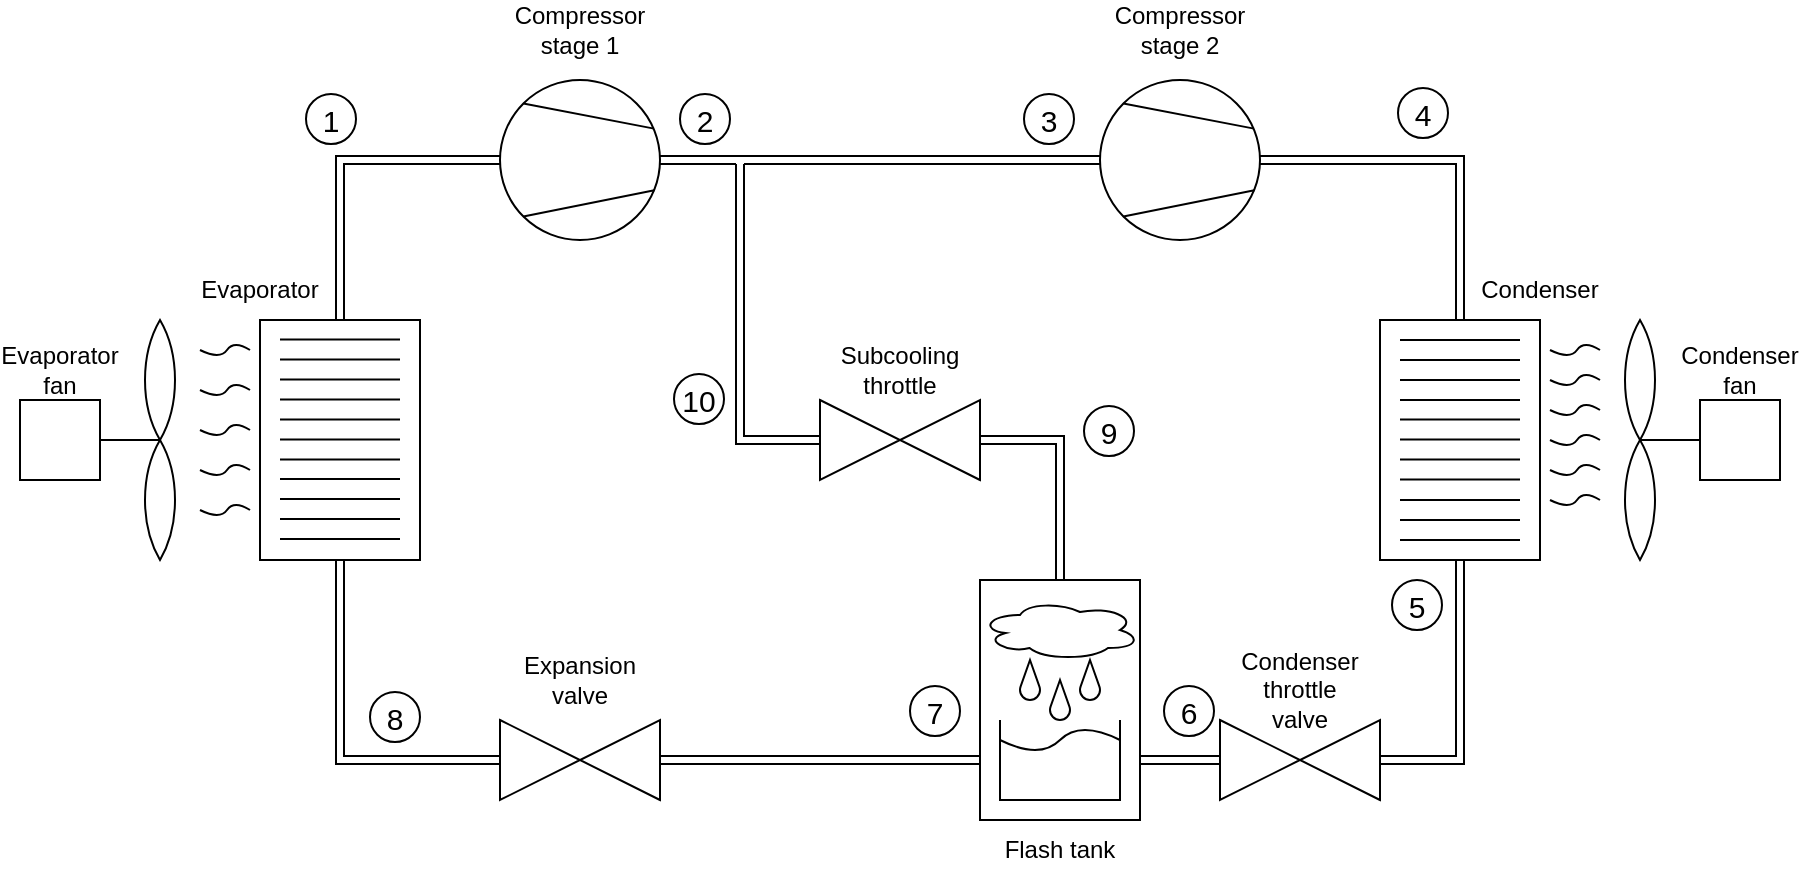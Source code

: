 <mxfile version="16.6.6" type="github">
  <diagram id="86LWPGzjrzok_drfQPmZ" name="Page-1">
    <mxGraphModel dx="946" dy="515" grid="0" gridSize="10" guides="1" tooltips="1" connect="1" arrows="1" fold="1" page="1" pageScale="1" pageWidth="930" pageHeight="459" math="0" shadow="0">
      <root>
        <mxCell id="0" />
        <mxCell id="1" parent="0" />
        <mxCell id="T0VQDDk7Vr0k8I6lb6Ah-1" value="" style="group" parent="1" vertex="1" connectable="0">
          <mxGeometry x="13" y="14" width="900" height="440" as="geometry" />
        </mxCell>
        <mxCell id="ViR2Tt4yyh8v6bLRr8B0-2" value="" style="ellipse;whiteSpace=wrap;html=1;aspect=fixed;" parent="T0VQDDk7Vr0k8I6lb6Ah-1" vertex="1">
          <mxGeometry x="250" y="40" width="80" height="80" as="geometry" />
        </mxCell>
        <mxCell id="ViR2Tt4yyh8v6bLRr8B0-4" value="" style="rounded=0;whiteSpace=wrap;html=1;" parent="T0VQDDk7Vr0k8I6lb6Ah-1" vertex="1">
          <mxGeometry x="690" y="160" width="80" height="120" as="geometry" />
        </mxCell>
        <mxCell id="ViR2Tt4yyh8v6bLRr8B0-5" value="" style="rounded=0;whiteSpace=wrap;html=1;" parent="T0VQDDk7Vr0k8I6lb6Ah-1" vertex="1">
          <mxGeometry x="130" y="160" width="80" height="120" as="geometry" />
        </mxCell>
        <mxCell id="ViR2Tt4yyh8v6bLRr8B0-6" value="" style="triangle;whiteSpace=wrap;html=1;rotation=-180;" parent="T0VQDDk7Vr0k8I6lb6Ah-1" vertex="1">
          <mxGeometry x="290" y="360" width="40" height="40" as="geometry" />
        </mxCell>
        <mxCell id="ViR2Tt4yyh8v6bLRr8B0-7" value="" style="triangle;whiteSpace=wrap;html=1;" parent="T0VQDDk7Vr0k8I6lb6Ah-1" vertex="1">
          <mxGeometry x="250" y="360" width="40" height="40" as="geometry" />
        </mxCell>
        <mxCell id="ViR2Tt4yyh8v6bLRr8B0-8" value="" style="triangle;whiteSpace=wrap;html=1;rotation=-180;" parent="T0VQDDk7Vr0k8I6lb6Ah-1" vertex="1">
          <mxGeometry x="650" y="360" width="40" height="40" as="geometry" />
        </mxCell>
        <mxCell id="ViR2Tt4yyh8v6bLRr8B0-9" value="" style="triangle;whiteSpace=wrap;html=1;" parent="T0VQDDk7Vr0k8I6lb6Ah-1" vertex="1">
          <mxGeometry x="610" y="360" width="40" height="40" as="geometry" />
        </mxCell>
        <mxCell id="ViR2Tt4yyh8v6bLRr8B0-11" value="" style="rounded=0;whiteSpace=wrap;html=1;" parent="T0VQDDk7Vr0k8I6lb6Ah-1" vertex="1">
          <mxGeometry x="490" y="290" width="80" height="120" as="geometry" />
        </mxCell>
        <mxCell id="ViR2Tt4yyh8v6bLRr8B0-12" value="" style="triangle;whiteSpace=wrap;html=1;rotation=-180;" parent="T0VQDDk7Vr0k8I6lb6Ah-1" vertex="1">
          <mxGeometry x="450" y="200" width="40" height="40" as="geometry" />
        </mxCell>
        <mxCell id="ViR2Tt4yyh8v6bLRr8B0-13" value="" style="triangle;whiteSpace=wrap;html=1;" parent="T0VQDDk7Vr0k8I6lb6Ah-1" vertex="1">
          <mxGeometry x="410" y="200" width="40" height="40" as="geometry" />
        </mxCell>
        <mxCell id="ViR2Tt4yyh8v6bLRr8B0-15" value="" style="whiteSpace=wrap;html=1;shape=mxgraph.basic.pointed_oval" parent="T0VQDDk7Vr0k8I6lb6Ah-1" vertex="1">
          <mxGeometry x="810" y="160" width="20" height="60" as="geometry" />
        </mxCell>
        <mxCell id="ViR2Tt4yyh8v6bLRr8B0-16" value="" style="whiteSpace=wrap;html=1;shape=mxgraph.basic.pointed_oval" parent="T0VQDDk7Vr0k8I6lb6Ah-1" vertex="1">
          <mxGeometry x="810" y="220" width="20" height="60" as="geometry" />
        </mxCell>
        <mxCell id="ViR2Tt4yyh8v6bLRr8B0-18" value="" style="endArrow=none;html=1;rounded=0;entryX=0.5;entryY=0;entryDx=0;entryDy=0;entryPerimeter=0;" parent="T0VQDDk7Vr0k8I6lb6Ah-1" target="ViR2Tt4yyh8v6bLRr8B0-16" edge="1">
          <mxGeometry width="50" height="50" relative="1" as="geometry">
            <mxPoint x="850" y="220" as="sourcePoint" />
            <mxPoint x="820" y="230" as="targetPoint" />
          </mxGeometry>
        </mxCell>
        <mxCell id="ViR2Tt4yyh8v6bLRr8B0-19" value="" style="rounded=0;whiteSpace=wrap;html=1;" parent="T0VQDDk7Vr0k8I6lb6Ah-1" vertex="1">
          <mxGeometry x="850" y="200" width="40" height="40" as="geometry" />
        </mxCell>
        <mxCell id="ViR2Tt4yyh8v6bLRr8B0-20" value="" style="whiteSpace=wrap;html=1;shape=mxgraph.basic.pointed_oval" parent="T0VQDDk7Vr0k8I6lb6Ah-1" vertex="1">
          <mxGeometry x="70" y="160" width="20" height="60" as="geometry" />
        </mxCell>
        <mxCell id="ViR2Tt4yyh8v6bLRr8B0-21" value="" style="whiteSpace=wrap;html=1;shape=mxgraph.basic.pointed_oval" parent="T0VQDDk7Vr0k8I6lb6Ah-1" vertex="1">
          <mxGeometry x="70" y="220" width="20" height="60" as="geometry" />
        </mxCell>
        <mxCell id="ViR2Tt4yyh8v6bLRr8B0-22" value="" style="endArrow=none;html=1;rounded=0;entryX=0.5;entryY=0;entryDx=0;entryDy=0;entryPerimeter=0;exitX=1;exitY=0.5;exitDx=0;exitDy=0;" parent="T0VQDDk7Vr0k8I6lb6Ah-1" source="ViR2Tt4yyh8v6bLRr8B0-23" target="ViR2Tt4yyh8v6bLRr8B0-21" edge="1">
          <mxGeometry width="50" height="50" relative="1" as="geometry">
            <mxPoint x="50" y="220" as="sourcePoint" />
            <mxPoint x="20" y="230" as="targetPoint" />
          </mxGeometry>
        </mxCell>
        <mxCell id="ViR2Tt4yyh8v6bLRr8B0-23" value="" style="rounded=0;whiteSpace=wrap;html=1;" parent="T0VQDDk7Vr0k8I6lb6Ah-1" vertex="1">
          <mxGeometry x="10" y="200" width="40" height="40" as="geometry" />
        </mxCell>
        <mxCell id="ViR2Tt4yyh8v6bLRr8B0-24" value="" style="endArrow=none;html=1;rounded=0;exitX=1;exitY=0.5;exitDx=0;exitDy=0;shape=link;" parent="T0VQDDk7Vr0k8I6lb6Ah-1" source="ViR2Tt4yyh8v6bLRr8B0-2" edge="1">
          <mxGeometry width="50" height="50" relative="1" as="geometry">
            <mxPoint x="380" y="290" as="sourcePoint" />
            <mxPoint x="368" y="80" as="targetPoint" />
          </mxGeometry>
        </mxCell>
        <mxCell id="ViR2Tt4yyh8v6bLRr8B0-25" value="" style="endArrow=none;html=1;rounded=0;entryX=0;entryY=0.5;entryDx=0;entryDy=0;shape=link;" parent="T0VQDDk7Vr0k8I6lb6Ah-1" target="ViR2Tt4yyh8v6bLRr8B0-13" edge="1">
          <mxGeometry width="50" height="50" relative="1" as="geometry">
            <mxPoint x="370" y="82" as="sourcePoint" />
            <mxPoint x="560" y="90.0" as="targetPoint" />
            <Array as="points">
              <mxPoint x="370" y="220" />
            </Array>
          </mxGeometry>
        </mxCell>
        <mxCell id="ViR2Tt4yyh8v6bLRr8B0-26" value="" style="endArrow=none;html=1;rounded=0;entryX=0;entryY=0.5;entryDx=0;entryDy=0;exitX=0.5;exitY=0;exitDx=0;exitDy=0;shape=link;" parent="T0VQDDk7Vr0k8I6lb6Ah-1" source="ViR2Tt4yyh8v6bLRr8B0-11" target="ViR2Tt4yyh8v6bLRr8B0-12" edge="1">
          <mxGeometry width="50" height="50" relative="1" as="geometry">
            <mxPoint x="390" y="270" as="sourcePoint" />
            <mxPoint x="440" y="220" as="targetPoint" />
            <Array as="points">
              <mxPoint x="530" y="220" />
            </Array>
          </mxGeometry>
        </mxCell>
        <mxCell id="ViR2Tt4yyh8v6bLRr8B0-27" value="" style="endArrow=none;html=1;rounded=0;entryX=1;entryY=0.5;entryDx=0;entryDy=0;exitX=0.5;exitY=0;exitDx=0;exitDy=0;shape=link;" parent="T0VQDDk7Vr0k8I6lb6Ah-1" source="ViR2Tt4yyh8v6bLRr8B0-4" edge="1">
          <mxGeometry width="50" height="50" relative="1" as="geometry">
            <mxPoint x="540" y="330" as="sourcePoint" />
            <mxPoint x="630" y="80" as="targetPoint" />
            <Array as="points">
              <mxPoint x="730" y="80" />
            </Array>
          </mxGeometry>
        </mxCell>
        <mxCell id="ViR2Tt4yyh8v6bLRr8B0-28" value="" style="endArrow=none;html=1;rounded=0;entryX=0.5;entryY=1;entryDx=0;entryDy=0;exitX=0;exitY=0.5;exitDx=0;exitDy=0;shape=link;" parent="T0VQDDk7Vr0k8I6lb6Ah-1" source="ViR2Tt4yyh8v6bLRr8B0-8" target="ViR2Tt4yyh8v6bLRr8B0-4" edge="1">
          <mxGeometry width="50" height="50" relative="1" as="geometry">
            <mxPoint x="740" y="170" as="sourcePoint" />
            <mxPoint x="640" y="90" as="targetPoint" />
            <Array as="points">
              <mxPoint x="730" y="380" />
            </Array>
          </mxGeometry>
        </mxCell>
        <mxCell id="ViR2Tt4yyh8v6bLRr8B0-30" value="" style="endArrow=none;html=1;rounded=0;exitX=1;exitY=0.75;exitDx=0;exitDy=0;entryX=0;entryY=0.5;entryDx=0;entryDy=0;shape=link;" parent="T0VQDDk7Vr0k8I6lb6Ah-1" source="ViR2Tt4yyh8v6bLRr8B0-11" target="ViR2Tt4yyh8v6bLRr8B0-9" edge="1">
          <mxGeometry width="50" height="50" relative="1" as="geometry">
            <mxPoint x="340" y="90" as="sourcePoint" />
            <mxPoint x="560" y="90" as="targetPoint" />
          </mxGeometry>
        </mxCell>
        <mxCell id="ViR2Tt4yyh8v6bLRr8B0-31" value="" style="endArrow=none;html=1;rounded=0;exitX=0;exitY=0.5;exitDx=0;exitDy=0;entryX=0;entryY=0.75;entryDx=0;entryDy=0;shape=link;" parent="T0VQDDk7Vr0k8I6lb6Ah-1" source="ViR2Tt4yyh8v6bLRr8B0-6" target="ViR2Tt4yyh8v6bLRr8B0-11" edge="1">
          <mxGeometry width="50" height="50" relative="1" as="geometry">
            <mxPoint x="580" y="390" as="sourcePoint" />
            <mxPoint x="620" y="390" as="targetPoint" />
          </mxGeometry>
        </mxCell>
        <mxCell id="ViR2Tt4yyh8v6bLRr8B0-32" value="" style="endArrow=none;html=1;rounded=0;exitX=0.5;exitY=1;exitDx=0;exitDy=0;entryX=0;entryY=0.5;entryDx=0;entryDy=0;shape=link;" parent="T0VQDDk7Vr0k8I6lb6Ah-1" source="ViR2Tt4yyh8v6bLRr8B0-5" target="ViR2Tt4yyh8v6bLRr8B0-7" edge="1">
          <mxGeometry width="50" height="50" relative="1" as="geometry">
            <mxPoint x="340" y="390" as="sourcePoint" />
            <mxPoint x="500" y="390" as="targetPoint" />
            <Array as="points">
              <mxPoint x="170" y="380" />
            </Array>
          </mxGeometry>
        </mxCell>
        <mxCell id="ViR2Tt4yyh8v6bLRr8B0-33" value="" style="endArrow=none;html=1;rounded=0;entryX=0.5;entryY=0;entryDx=0;entryDy=0;exitX=0;exitY=0.5;exitDx=0;exitDy=0;shape=link;" parent="T0VQDDk7Vr0k8I6lb6Ah-1" source="ViR2Tt4yyh8v6bLRr8B0-2" target="ViR2Tt4yyh8v6bLRr8B0-5" edge="1">
          <mxGeometry width="50" height="50" relative="1" as="geometry">
            <mxPoint x="190" y="50" as="sourcePoint" />
            <mxPoint x="260" y="390" as="targetPoint" />
            <Array as="points">
              <mxPoint x="170" y="80" />
            </Array>
          </mxGeometry>
        </mxCell>
        <mxCell id="ViR2Tt4yyh8v6bLRr8B0-34" value="" style="endArrow=none;html=1;rounded=0;entryX=0.963;entryY=0.304;entryDx=0;entryDy=0;entryPerimeter=0;exitX=0;exitY=0;exitDx=0;exitDy=0;" parent="T0VQDDk7Vr0k8I6lb6Ah-1" source="ViR2Tt4yyh8v6bLRr8B0-2" target="ViR2Tt4yyh8v6bLRr8B0-2" edge="1">
          <mxGeometry width="50" height="50" relative="1" as="geometry">
            <mxPoint x="380" y="280" as="sourcePoint" />
            <mxPoint x="430" y="230" as="targetPoint" />
          </mxGeometry>
        </mxCell>
        <mxCell id="ViR2Tt4yyh8v6bLRr8B0-35" value="" style="endArrow=none;html=1;rounded=0;entryX=0.965;entryY=0.689;entryDx=0;entryDy=0;exitX=0;exitY=1;exitDx=0;exitDy=0;entryPerimeter=0;" parent="T0VQDDk7Vr0k8I6lb6Ah-1" source="ViR2Tt4yyh8v6bLRr8B0-2" target="ViR2Tt4yyh8v6bLRr8B0-2" edge="1">
          <mxGeometry width="50" height="50" relative="1" as="geometry">
            <mxPoint x="360" y="40" as="sourcePoint" />
            <mxPoint x="332.64" y="68.24" as="targetPoint" />
          </mxGeometry>
        </mxCell>
        <mxCell id="ViR2Tt4yyh8v6bLRr8B0-47" value="" style="ellipse;whiteSpace=wrap;html=1;aspect=fixed;" parent="T0VQDDk7Vr0k8I6lb6Ah-1" vertex="1">
          <mxGeometry x="550" y="40" width="80" height="80" as="geometry" />
        </mxCell>
        <mxCell id="ViR2Tt4yyh8v6bLRr8B0-48" value="" style="endArrow=none;html=1;rounded=0;entryX=0.963;entryY=0.304;entryDx=0;entryDy=0;entryPerimeter=0;exitX=0;exitY=0;exitDx=0;exitDy=0;" parent="T0VQDDk7Vr0k8I6lb6Ah-1" source="ViR2Tt4yyh8v6bLRr8B0-47" target="ViR2Tt4yyh8v6bLRr8B0-47" edge="1">
          <mxGeometry width="50" height="50" relative="1" as="geometry">
            <mxPoint x="680" y="280" as="sourcePoint" />
            <mxPoint x="730" y="230" as="targetPoint" />
          </mxGeometry>
        </mxCell>
        <mxCell id="ViR2Tt4yyh8v6bLRr8B0-49" value="" style="endArrow=none;html=1;rounded=0;entryX=0.965;entryY=0.689;entryDx=0;entryDy=0;exitX=0;exitY=1;exitDx=0;exitDy=0;entryPerimeter=0;" parent="T0VQDDk7Vr0k8I6lb6Ah-1" source="ViR2Tt4yyh8v6bLRr8B0-47" target="ViR2Tt4yyh8v6bLRr8B0-47" edge="1">
          <mxGeometry width="50" height="50" relative="1" as="geometry">
            <mxPoint x="660" y="40" as="sourcePoint" />
            <mxPoint x="632.64" y="68.24" as="targetPoint" />
          </mxGeometry>
        </mxCell>
        <mxCell id="ViR2Tt4yyh8v6bLRr8B0-55" value="" style="endArrow=none;html=1;rounded=0;" parent="T0VQDDk7Vr0k8I6lb6Ah-1" edge="1">
          <mxGeometry width="50" height="50" relative="1" as="geometry">
            <mxPoint x="200" y="199.77" as="sourcePoint" />
            <mxPoint x="140" y="199.77" as="targetPoint" />
          </mxGeometry>
        </mxCell>
        <mxCell id="ViR2Tt4yyh8v6bLRr8B0-56" value="" style="endArrow=none;html=1;rounded=0;" parent="T0VQDDk7Vr0k8I6lb6Ah-1" edge="1">
          <mxGeometry width="50" height="50" relative="1" as="geometry">
            <mxPoint x="200" y="209.77" as="sourcePoint" />
            <mxPoint x="140" y="209.77" as="targetPoint" />
          </mxGeometry>
        </mxCell>
        <mxCell id="ViR2Tt4yyh8v6bLRr8B0-57" value="" style="endArrow=none;html=1;rounded=0;" parent="T0VQDDk7Vr0k8I6lb6Ah-1" edge="1">
          <mxGeometry width="50" height="50" relative="1" as="geometry">
            <mxPoint x="200" y="219.77" as="sourcePoint" />
            <mxPoint x="140" y="219.77" as="targetPoint" />
          </mxGeometry>
        </mxCell>
        <mxCell id="ViR2Tt4yyh8v6bLRr8B0-58" value="" style="endArrow=none;html=1;rounded=0;" parent="T0VQDDk7Vr0k8I6lb6Ah-1" edge="1">
          <mxGeometry width="50" height="50" relative="1" as="geometry">
            <mxPoint x="200" y="229.77" as="sourcePoint" />
            <mxPoint x="140" y="229.77" as="targetPoint" />
          </mxGeometry>
        </mxCell>
        <mxCell id="ViR2Tt4yyh8v6bLRr8B0-59" value="" style="endArrow=none;html=1;rounded=0;" parent="T0VQDDk7Vr0k8I6lb6Ah-1" edge="1">
          <mxGeometry width="50" height="50" relative="1" as="geometry">
            <mxPoint x="200" y="239.46" as="sourcePoint" />
            <mxPoint x="140" y="239.46" as="targetPoint" />
          </mxGeometry>
        </mxCell>
        <mxCell id="ViR2Tt4yyh8v6bLRr8B0-60" value="" style="endArrow=none;html=1;rounded=0;" parent="T0VQDDk7Vr0k8I6lb6Ah-1" edge="1">
          <mxGeometry width="50" height="50" relative="1" as="geometry">
            <mxPoint x="200" y="249.46" as="sourcePoint" />
            <mxPoint x="140" y="249.46" as="targetPoint" />
          </mxGeometry>
        </mxCell>
        <mxCell id="ViR2Tt4yyh8v6bLRr8B0-61" value="" style="endArrow=none;html=1;rounded=0;" parent="T0VQDDk7Vr0k8I6lb6Ah-1" edge="1">
          <mxGeometry width="50" height="50" relative="1" as="geometry">
            <mxPoint x="200" y="259.46" as="sourcePoint" />
            <mxPoint x="140" y="259.46" as="targetPoint" />
          </mxGeometry>
        </mxCell>
        <mxCell id="ViR2Tt4yyh8v6bLRr8B0-62" value="" style="endArrow=none;html=1;rounded=0;" parent="T0VQDDk7Vr0k8I6lb6Ah-1" edge="1">
          <mxGeometry width="50" height="50" relative="1" as="geometry">
            <mxPoint x="200" y="269.46" as="sourcePoint" />
            <mxPoint x="140" y="269.46" as="targetPoint" />
          </mxGeometry>
        </mxCell>
        <mxCell id="ViR2Tt4yyh8v6bLRr8B0-63" value="" style="endArrow=none;html=1;rounded=0;" parent="T0VQDDk7Vr0k8I6lb6Ah-1" edge="1">
          <mxGeometry width="50" height="50" relative="1" as="geometry">
            <mxPoint x="760" y="170" as="sourcePoint" />
            <mxPoint x="700" y="170" as="targetPoint" />
          </mxGeometry>
        </mxCell>
        <mxCell id="ViR2Tt4yyh8v6bLRr8B0-64" value="" style="endArrow=none;html=1;rounded=0;" parent="T0VQDDk7Vr0k8I6lb6Ah-1" edge="1">
          <mxGeometry width="50" height="50" relative="1" as="geometry">
            <mxPoint x="760" y="180" as="sourcePoint" />
            <mxPoint x="700" y="180" as="targetPoint" />
          </mxGeometry>
        </mxCell>
        <mxCell id="ViR2Tt4yyh8v6bLRr8B0-65" value="" style="endArrow=none;html=1;rounded=0;" parent="T0VQDDk7Vr0k8I6lb6Ah-1" edge="1">
          <mxGeometry width="50" height="50" relative="1" as="geometry">
            <mxPoint x="760" y="190" as="sourcePoint" />
            <mxPoint x="700" y="190" as="targetPoint" />
          </mxGeometry>
        </mxCell>
        <mxCell id="ViR2Tt4yyh8v6bLRr8B0-66" value="" style="endArrow=none;html=1;rounded=0;" parent="T0VQDDk7Vr0k8I6lb6Ah-1" edge="1">
          <mxGeometry width="50" height="50" relative="1" as="geometry">
            <mxPoint x="760" y="200" as="sourcePoint" />
            <mxPoint x="700" y="200" as="targetPoint" />
          </mxGeometry>
        </mxCell>
        <mxCell id="ViR2Tt4yyh8v6bLRr8B0-67" value="" style="endArrow=none;html=1;rounded=0;" parent="T0VQDDk7Vr0k8I6lb6Ah-1" edge="1">
          <mxGeometry width="50" height="50" relative="1" as="geometry">
            <mxPoint x="760" y="209.69" as="sourcePoint" />
            <mxPoint x="700" y="209.69" as="targetPoint" />
          </mxGeometry>
        </mxCell>
        <mxCell id="ViR2Tt4yyh8v6bLRr8B0-68" value="" style="endArrow=none;html=1;rounded=0;" parent="T0VQDDk7Vr0k8I6lb6Ah-1" edge="1">
          <mxGeometry width="50" height="50" relative="1" as="geometry">
            <mxPoint x="760" y="219.69" as="sourcePoint" />
            <mxPoint x="700" y="219.69" as="targetPoint" />
          </mxGeometry>
        </mxCell>
        <mxCell id="ViR2Tt4yyh8v6bLRr8B0-69" value="" style="endArrow=none;html=1;rounded=0;" parent="T0VQDDk7Vr0k8I6lb6Ah-1" edge="1">
          <mxGeometry width="50" height="50" relative="1" as="geometry">
            <mxPoint x="760" y="229.69" as="sourcePoint" />
            <mxPoint x="700" y="229.69" as="targetPoint" />
          </mxGeometry>
        </mxCell>
        <mxCell id="ViR2Tt4yyh8v6bLRr8B0-70" value="" style="endArrow=none;html=1;rounded=0;" parent="T0VQDDk7Vr0k8I6lb6Ah-1" edge="1">
          <mxGeometry width="50" height="50" relative="1" as="geometry">
            <mxPoint x="760" y="239.69" as="sourcePoint" />
            <mxPoint x="700" y="239.69" as="targetPoint" />
          </mxGeometry>
        </mxCell>
        <mxCell id="ViR2Tt4yyh8v6bLRr8B0-71" value="" style="endArrow=none;html=1;rounded=0;" parent="T0VQDDk7Vr0k8I6lb6Ah-1" edge="1">
          <mxGeometry width="50" height="50" relative="1" as="geometry">
            <mxPoint x="760" y="250.0" as="sourcePoint" />
            <mxPoint x="700" y="250.0" as="targetPoint" />
          </mxGeometry>
        </mxCell>
        <mxCell id="ViR2Tt4yyh8v6bLRr8B0-72" value="" style="endArrow=none;html=1;rounded=0;" parent="T0VQDDk7Vr0k8I6lb6Ah-1" edge="1">
          <mxGeometry width="50" height="50" relative="1" as="geometry">
            <mxPoint x="760" y="260.0" as="sourcePoint" />
            <mxPoint x="700" y="260.0" as="targetPoint" />
          </mxGeometry>
        </mxCell>
        <mxCell id="ViR2Tt4yyh8v6bLRr8B0-73" value="" style="endArrow=none;html=1;rounded=0;" parent="T0VQDDk7Vr0k8I6lb6Ah-1" edge="1">
          <mxGeometry width="50" height="50" relative="1" as="geometry">
            <mxPoint x="760" y="270.0" as="sourcePoint" />
            <mxPoint x="700" y="270.0" as="targetPoint" />
          </mxGeometry>
        </mxCell>
        <mxCell id="ViR2Tt4yyh8v6bLRr8B0-74" value="" style="endArrow=none;html=1;rounded=0;" parent="T0VQDDk7Vr0k8I6lb6Ah-1" edge="1">
          <mxGeometry width="50" height="50" relative="1" as="geometry">
            <mxPoint x="200" y="169.77" as="sourcePoint" />
            <mxPoint x="140" y="169.77" as="targetPoint" />
          </mxGeometry>
        </mxCell>
        <mxCell id="ViR2Tt4yyh8v6bLRr8B0-75" value="" style="endArrow=none;html=1;rounded=0;" parent="T0VQDDk7Vr0k8I6lb6Ah-1" edge="1">
          <mxGeometry width="50" height="50" relative="1" as="geometry">
            <mxPoint x="200" y="179.77" as="sourcePoint" />
            <mxPoint x="140" y="179.77" as="targetPoint" />
          </mxGeometry>
        </mxCell>
        <mxCell id="ViR2Tt4yyh8v6bLRr8B0-76" value="" style="endArrow=none;html=1;rounded=0;" parent="T0VQDDk7Vr0k8I6lb6Ah-1" edge="1">
          <mxGeometry width="50" height="50" relative="1" as="geometry">
            <mxPoint x="200" y="189.77" as="sourcePoint" />
            <mxPoint x="140" y="189.77" as="targetPoint" />
          </mxGeometry>
        </mxCell>
        <mxCell id="ViR2Tt4yyh8v6bLRr8B0-77" value="" style="endArrow=none;html=1;rounded=0;" parent="T0VQDDk7Vr0k8I6lb6Ah-1" edge="1">
          <mxGeometry width="50" height="50" relative="1" as="geometry">
            <mxPoint x="560" y="400" as="sourcePoint" />
            <mxPoint x="500" y="400" as="targetPoint" />
          </mxGeometry>
        </mxCell>
        <mxCell id="ViR2Tt4yyh8v6bLRr8B0-78" value="" style="endArrow=none;html=1;rounded=0;" parent="T0VQDDk7Vr0k8I6lb6Ah-1" edge="1">
          <mxGeometry width="50" height="50" relative="1" as="geometry">
            <mxPoint x="500" y="400.54" as="sourcePoint" />
            <mxPoint x="500" y="360.0" as="targetPoint" />
          </mxGeometry>
        </mxCell>
        <mxCell id="ViR2Tt4yyh8v6bLRr8B0-80" value="" style="endArrow=none;html=1;rounded=0;" parent="T0VQDDk7Vr0k8I6lb6Ah-1" edge="1">
          <mxGeometry width="50" height="50" relative="1" as="geometry">
            <mxPoint x="560" y="400.54" as="sourcePoint" />
            <mxPoint x="560" y="360" as="targetPoint" />
          </mxGeometry>
        </mxCell>
        <mxCell id="ViR2Tt4yyh8v6bLRr8B0-81" value="" style="curved=1;endArrow=none;html=1;rounded=0;anchorPointDirection=1;endFill=0;" parent="T0VQDDk7Vr0k8I6lb6Ah-1" edge="1">
          <mxGeometry width="50" height="50" relative="1" as="geometry">
            <mxPoint x="500" y="370" as="sourcePoint" />
            <mxPoint x="560" y="370" as="targetPoint" />
            <Array as="points">
              <mxPoint x="520" y="380" />
              <mxPoint x="540" y="360" />
            </Array>
          </mxGeometry>
        </mxCell>
        <mxCell id="ViR2Tt4yyh8v6bLRr8B0-82" value="" style="ellipse;shape=cloud;whiteSpace=wrap;html=1;" parent="T0VQDDk7Vr0k8I6lb6Ah-1" vertex="1">
          <mxGeometry x="490" y="300" width="80" height="30" as="geometry" />
        </mxCell>
        <mxCell id="ViR2Tt4yyh8v6bLRr8B0-83" value="" style="verticalLabelPosition=bottom;verticalAlign=top;html=1;shape=mxgraph.basic.drop" parent="T0VQDDk7Vr0k8I6lb6Ah-1" vertex="1">
          <mxGeometry x="510" y="330" width="10" height="20" as="geometry" />
        </mxCell>
        <mxCell id="ViR2Tt4yyh8v6bLRr8B0-84" value="" style="verticalLabelPosition=bottom;verticalAlign=top;html=1;shape=mxgraph.basic.drop" parent="T0VQDDk7Vr0k8I6lb6Ah-1" vertex="1">
          <mxGeometry x="525" y="340" width="10" height="20" as="geometry" />
        </mxCell>
        <mxCell id="ViR2Tt4yyh8v6bLRr8B0-85" value="" style="verticalLabelPosition=bottom;verticalAlign=top;html=1;shape=mxgraph.basic.drop" parent="T0VQDDk7Vr0k8I6lb6Ah-1" vertex="1">
          <mxGeometry x="540" y="330" width="10" height="20" as="geometry" />
        </mxCell>
        <mxCell id="ViR2Tt4yyh8v6bLRr8B0-86" value="Compressor stage 1" style="text;html=1;strokeColor=none;fillColor=none;align=center;verticalAlign=middle;whiteSpace=wrap;rounded=0;" parent="T0VQDDk7Vr0k8I6lb6Ah-1" vertex="1">
          <mxGeometry x="260" width="60" height="30" as="geometry" />
        </mxCell>
        <mxCell id="ViR2Tt4yyh8v6bLRr8B0-87" value="Compressor stage 2" style="text;html=1;strokeColor=none;fillColor=none;align=center;verticalAlign=middle;whiteSpace=wrap;rounded=0;" parent="T0VQDDk7Vr0k8I6lb6Ah-1" vertex="1">
          <mxGeometry x="560" width="60" height="30" as="geometry" />
        </mxCell>
        <mxCell id="ViR2Tt4yyh8v6bLRr8B0-88" value="Condenser" style="text;html=1;strokeColor=none;fillColor=none;align=center;verticalAlign=middle;whiteSpace=wrap;rounded=0;" parent="T0VQDDk7Vr0k8I6lb6Ah-1" vertex="1">
          <mxGeometry x="740" y="130" width="60" height="30" as="geometry" />
        </mxCell>
        <mxCell id="ViR2Tt4yyh8v6bLRr8B0-89" value="Evaporator" style="text;html=1;strokeColor=none;fillColor=none;align=center;verticalAlign=middle;whiteSpace=wrap;rounded=0;" parent="T0VQDDk7Vr0k8I6lb6Ah-1" vertex="1">
          <mxGeometry x="100" y="130" width="60" height="30" as="geometry" />
        </mxCell>
        <mxCell id="ViR2Tt4yyh8v6bLRr8B0-90" value="Flash tank" style="text;html=1;strokeColor=none;fillColor=none;align=center;verticalAlign=middle;whiteSpace=wrap;rounded=0;" parent="T0VQDDk7Vr0k8I6lb6Ah-1" vertex="1">
          <mxGeometry x="500" y="410" width="60" height="30" as="geometry" />
        </mxCell>
        <mxCell id="ViR2Tt4yyh8v6bLRr8B0-91" value="Subcooling throttle" style="text;html=1;strokeColor=none;fillColor=none;align=center;verticalAlign=middle;whiteSpace=wrap;rounded=0;" parent="T0VQDDk7Vr0k8I6lb6Ah-1" vertex="1">
          <mxGeometry x="420" y="170" width="60" height="30" as="geometry" />
        </mxCell>
        <mxCell id="ViR2Tt4yyh8v6bLRr8B0-92" value="Expansion valve" style="text;html=1;strokeColor=none;fillColor=none;align=center;verticalAlign=middle;whiteSpace=wrap;rounded=0;" parent="T0VQDDk7Vr0k8I6lb6Ah-1" vertex="1">
          <mxGeometry x="260" y="325" width="60" height="30" as="geometry" />
        </mxCell>
        <mxCell id="ViR2Tt4yyh8v6bLRr8B0-93" value="Condenser throttle valve" style="text;html=1;strokeColor=none;fillColor=none;align=center;verticalAlign=middle;whiteSpace=wrap;rounded=0;" parent="T0VQDDk7Vr0k8I6lb6Ah-1" vertex="1">
          <mxGeometry x="620" y="330" width="60" height="30" as="geometry" />
        </mxCell>
        <mxCell id="ViR2Tt4yyh8v6bLRr8B0-94" value="Evaporator&lt;br&gt;fan" style="text;html=1;strokeColor=none;fillColor=none;align=center;verticalAlign=middle;whiteSpace=wrap;rounded=0;" parent="T0VQDDk7Vr0k8I6lb6Ah-1" vertex="1">
          <mxGeometry y="170" width="60" height="30" as="geometry" />
        </mxCell>
        <mxCell id="ViR2Tt4yyh8v6bLRr8B0-95" value="Condenser&lt;br&gt;fan" style="text;html=1;strokeColor=none;fillColor=none;align=center;verticalAlign=middle;whiteSpace=wrap;rounded=0;" parent="T0VQDDk7Vr0k8I6lb6Ah-1" vertex="1">
          <mxGeometry x="840" y="170" width="60" height="30" as="geometry" />
        </mxCell>
        <mxCell id="ViR2Tt4yyh8v6bLRr8B0-98" value="" style="curved=1;endArrow=none;html=1;rounded=0;anchorPointDirection=1;endFill=0;" parent="T0VQDDk7Vr0k8I6lb6Ah-1" edge="1">
          <mxGeometry width="50" height="50" relative="1" as="geometry">
            <mxPoint x="100" y="195" as="sourcePoint" />
            <mxPoint x="125" y="195" as="targetPoint" />
            <Array as="points">
              <mxPoint x="110" y="200" />
              <mxPoint x="117" y="190" />
            </Array>
          </mxGeometry>
        </mxCell>
        <mxCell id="ViR2Tt4yyh8v6bLRr8B0-99" value="" style="curved=1;endArrow=none;html=1;rounded=0;anchorPointDirection=1;endFill=0;" parent="T0VQDDk7Vr0k8I6lb6Ah-1" edge="1">
          <mxGeometry width="50" height="50" relative="1" as="geometry">
            <mxPoint x="100" y="215.0" as="sourcePoint" />
            <mxPoint x="125" y="215.0" as="targetPoint" />
            <Array as="points">
              <mxPoint x="110" y="220" />
              <mxPoint x="117" y="210" />
            </Array>
          </mxGeometry>
        </mxCell>
        <mxCell id="ViR2Tt4yyh8v6bLRr8B0-100" value="" style="curved=1;endArrow=none;html=1;rounded=0;anchorPointDirection=1;endFill=0;" parent="T0VQDDk7Vr0k8I6lb6Ah-1" edge="1">
          <mxGeometry width="50" height="50" relative="1" as="geometry">
            <mxPoint x="100" y="235.0" as="sourcePoint" />
            <mxPoint x="125" y="235.0" as="targetPoint" />
            <Array as="points">
              <mxPoint x="110" y="240" />
              <mxPoint x="117" y="230" />
            </Array>
          </mxGeometry>
        </mxCell>
        <mxCell id="ViR2Tt4yyh8v6bLRr8B0-101" value="" style="curved=1;endArrow=none;html=1;rounded=0;anchorPointDirection=1;endFill=0;" parent="T0VQDDk7Vr0k8I6lb6Ah-1" edge="1">
          <mxGeometry width="50" height="50" relative="1" as="geometry">
            <mxPoint x="100" y="255.0" as="sourcePoint" />
            <mxPoint x="125" y="255.0" as="targetPoint" />
            <Array as="points">
              <mxPoint x="110" y="260" />
              <mxPoint x="117" y="250" />
            </Array>
          </mxGeometry>
        </mxCell>
        <mxCell id="ViR2Tt4yyh8v6bLRr8B0-102" value="" style="curved=1;endArrow=none;html=1;rounded=0;anchorPointDirection=1;endFill=0;" parent="T0VQDDk7Vr0k8I6lb6Ah-1" edge="1">
          <mxGeometry width="50" height="50" relative="1" as="geometry">
            <mxPoint x="100" y="175.0" as="sourcePoint" />
            <mxPoint x="125" y="175.0" as="targetPoint" />
            <Array as="points">
              <mxPoint x="110" y="180" />
              <mxPoint x="117" y="170" />
            </Array>
          </mxGeometry>
        </mxCell>
        <mxCell id="ViR2Tt4yyh8v6bLRr8B0-108" value="" style="curved=1;endArrow=none;html=1;rounded=0;anchorPointDirection=1;endFill=0;" parent="T0VQDDk7Vr0k8I6lb6Ah-1" edge="1">
          <mxGeometry width="50" height="50" relative="1" as="geometry">
            <mxPoint x="775" y="175.0" as="sourcePoint" />
            <mxPoint x="800" y="175.0" as="targetPoint" />
            <Array as="points">
              <mxPoint x="785" y="180" />
              <mxPoint x="792" y="170" />
            </Array>
          </mxGeometry>
        </mxCell>
        <mxCell id="ViR2Tt4yyh8v6bLRr8B0-110" value="" style="curved=1;endArrow=none;html=1;rounded=0;anchorPointDirection=1;endFill=0;" parent="T0VQDDk7Vr0k8I6lb6Ah-1" edge="1">
          <mxGeometry width="50" height="50" relative="1" as="geometry">
            <mxPoint x="775" y="190.0" as="sourcePoint" />
            <mxPoint x="800" y="190.0" as="targetPoint" />
            <Array as="points">
              <mxPoint x="785" y="195" />
              <mxPoint x="792" y="185" />
            </Array>
          </mxGeometry>
        </mxCell>
        <mxCell id="ViR2Tt4yyh8v6bLRr8B0-111" value="" style="curved=1;endArrow=none;html=1;rounded=0;anchorPointDirection=1;endFill=0;" parent="T0VQDDk7Vr0k8I6lb6Ah-1" edge="1">
          <mxGeometry width="50" height="50" relative="1" as="geometry">
            <mxPoint x="775" y="205.0" as="sourcePoint" />
            <mxPoint x="800" y="205.0" as="targetPoint" />
            <Array as="points">
              <mxPoint x="785" y="210" />
              <mxPoint x="792" y="200" />
            </Array>
          </mxGeometry>
        </mxCell>
        <mxCell id="ViR2Tt4yyh8v6bLRr8B0-112" value="" style="curved=1;endArrow=none;html=1;rounded=0;anchorPointDirection=1;endFill=0;" parent="T0VQDDk7Vr0k8I6lb6Ah-1" edge="1">
          <mxGeometry width="50" height="50" relative="1" as="geometry">
            <mxPoint x="775" y="220.0" as="sourcePoint" />
            <mxPoint x="800" y="220.0" as="targetPoint" />
            <Array as="points">
              <mxPoint x="785" y="225" />
              <mxPoint x="792" y="215" />
            </Array>
          </mxGeometry>
        </mxCell>
        <mxCell id="ViR2Tt4yyh8v6bLRr8B0-113" value="" style="curved=1;endArrow=none;html=1;rounded=0;anchorPointDirection=1;endFill=0;" parent="T0VQDDk7Vr0k8I6lb6Ah-1" edge="1">
          <mxGeometry width="50" height="50" relative="1" as="geometry">
            <mxPoint x="775" y="235.0" as="sourcePoint" />
            <mxPoint x="800" y="235.0" as="targetPoint" />
            <Array as="points">
              <mxPoint x="785" y="240" />
              <mxPoint x="792" y="230" />
            </Array>
          </mxGeometry>
        </mxCell>
        <mxCell id="ViR2Tt4yyh8v6bLRr8B0-114" value="" style="curved=1;endArrow=none;html=1;rounded=0;anchorPointDirection=1;endFill=0;" parent="T0VQDDk7Vr0k8I6lb6Ah-1" edge="1">
          <mxGeometry width="50" height="50" relative="1" as="geometry">
            <mxPoint x="775" y="250.0" as="sourcePoint" />
            <mxPoint x="800" y="250.0" as="targetPoint" />
            <Array as="points">
              <mxPoint x="785" y="255" />
              <mxPoint x="792" y="245" />
            </Array>
          </mxGeometry>
        </mxCell>
        <mxCell id="ViR2Tt4yyh8v6bLRr8B0-115" value="" style="endArrow=none;html=1;rounded=0;shape=link;entryX=0;entryY=0.5;entryDx=0;entryDy=0;" parent="T0VQDDk7Vr0k8I6lb6Ah-1" target="ViR2Tt4yyh8v6bLRr8B0-47" edge="1">
          <mxGeometry width="50" height="50" relative="1" as="geometry">
            <mxPoint x="372" y="80" as="sourcePoint" />
            <mxPoint x="510" y="90" as="targetPoint" />
          </mxGeometry>
        </mxCell>
        <mxCell id="ViR2Tt4yyh8v6bLRr8B0-116" value="" style="endArrow=none;html=1;rounded=0;curved=1;" parent="T0VQDDk7Vr0k8I6lb6Ah-1" edge="1">
          <mxGeometry width="50" height="50" relative="1" as="geometry">
            <mxPoint x="366" y="78" as="sourcePoint" />
            <mxPoint x="373" y="78" as="targetPoint" />
          </mxGeometry>
        </mxCell>
        <mxCell id="ViR2Tt4yyh8v6bLRr8B0-117" value="" style="endArrow=none;html=1;rounded=0;curved=1;" parent="T0VQDDk7Vr0k8I6lb6Ah-1" edge="1">
          <mxGeometry width="50" height="50" relative="1" as="geometry">
            <mxPoint x="361" y="82.0" as="sourcePoint" />
            <mxPoint x="368" y="82" as="targetPoint" />
          </mxGeometry>
        </mxCell>
        <mxCell id="BIku93GV1AMmx44TNClJ-4" value="1" style="ellipse;whiteSpace=wrap;html=1;aspect=fixed;fontSize=15;" vertex="1" parent="T0VQDDk7Vr0k8I6lb6Ah-1">
          <mxGeometry x="153" y="47" width="25" height="25" as="geometry" />
        </mxCell>
        <mxCell id="BIku93GV1AMmx44TNClJ-5" value="2" style="ellipse;whiteSpace=wrap;html=1;aspect=fixed;fontSize=15;" vertex="1" parent="T0VQDDk7Vr0k8I6lb6Ah-1">
          <mxGeometry x="340" y="47" width="25" height="25" as="geometry" />
        </mxCell>
        <mxCell id="BIku93GV1AMmx44TNClJ-6" value="5" style="ellipse;whiteSpace=wrap;html=1;aspect=fixed;fontSize=15;" vertex="1" parent="T0VQDDk7Vr0k8I6lb6Ah-1">
          <mxGeometry x="696" y="290" width="25" height="25" as="geometry" />
        </mxCell>
        <mxCell id="BIku93GV1AMmx44TNClJ-7" value="9" style="ellipse;whiteSpace=wrap;html=1;aspect=fixed;fontSize=15;" vertex="1" parent="T0VQDDk7Vr0k8I6lb6Ah-1">
          <mxGeometry x="542" y="203" width="25" height="25" as="geometry" />
        </mxCell>
        <mxCell id="BIku93GV1AMmx44TNClJ-8" value="7" style="ellipse;whiteSpace=wrap;html=1;aspect=fixed;fontSize=15;" vertex="1" parent="T0VQDDk7Vr0k8I6lb6Ah-1">
          <mxGeometry x="455" y="343" width="25" height="25" as="geometry" />
        </mxCell>
        <mxCell id="BIku93GV1AMmx44TNClJ-10" value="3" style="ellipse;whiteSpace=wrap;html=1;aspect=fixed;fontSize=15;" vertex="1" parent="T0VQDDk7Vr0k8I6lb6Ah-1">
          <mxGeometry x="512" y="47" width="25" height="25" as="geometry" />
        </mxCell>
        <mxCell id="BIku93GV1AMmx44TNClJ-11" value="8" style="ellipse;whiteSpace=wrap;html=1;aspect=fixed;fontSize=15;" vertex="1" parent="T0VQDDk7Vr0k8I6lb6Ah-1">
          <mxGeometry x="185" y="346" width="25" height="25" as="geometry" />
        </mxCell>
        <mxCell id="BIku93GV1AMmx44TNClJ-13" value="4" style="ellipse;whiteSpace=wrap;html=1;aspect=fixed;fontSize=15;" vertex="1" parent="T0VQDDk7Vr0k8I6lb6Ah-1">
          <mxGeometry x="699" y="44" width="25" height="25" as="geometry" />
        </mxCell>
        <mxCell id="BIku93GV1AMmx44TNClJ-15" value="6" style="ellipse;whiteSpace=wrap;html=1;aspect=fixed;fontSize=15;" vertex="1" parent="T0VQDDk7Vr0k8I6lb6Ah-1">
          <mxGeometry x="582" y="343" width="25" height="25" as="geometry" />
        </mxCell>
        <mxCell id="BIku93GV1AMmx44TNClJ-16" value="10" style="ellipse;whiteSpace=wrap;html=1;aspect=fixed;fontSize=15;" vertex="1" parent="T0VQDDk7Vr0k8I6lb6Ah-1">
          <mxGeometry x="337" y="187" width="25" height="25" as="geometry" />
        </mxCell>
      </root>
    </mxGraphModel>
  </diagram>
</mxfile>
